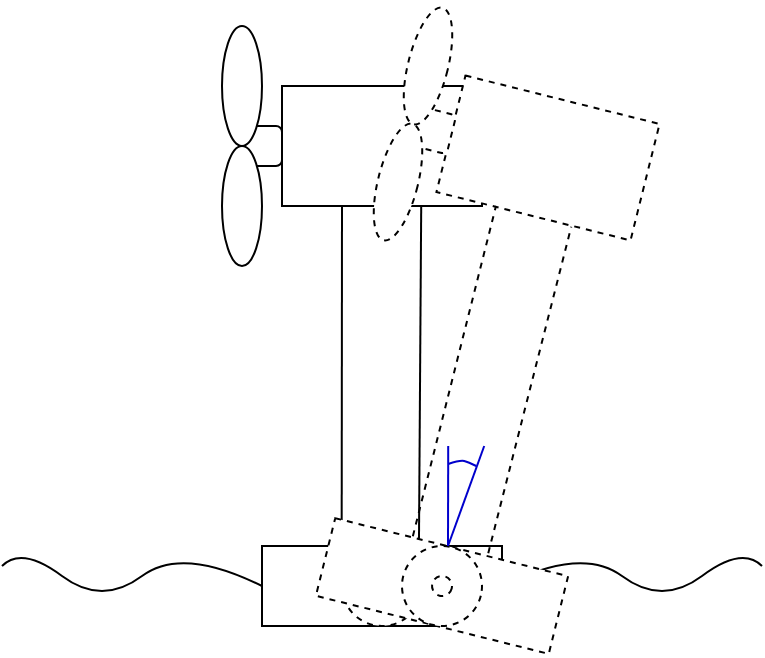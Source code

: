 <mxfile version="20.8.1" type="github"><diagram id="yzxA0IpxTii8pEKlae-4" name="Side-1"><mxGraphModel dx="983" dy="605" grid="1" gridSize="10" guides="1" tooltips="1" connect="1" arrows="1" fold="1" page="1" pageScale="1" pageWidth="827" pageHeight="1169" math="1" shadow="0"><root><mxCell id="0"/><mxCell id="1" parent="0"/><mxCell id="JgTM0zMBhbvU4f2Xm8r7-30" value="" style="curved=1;endArrow=none;html=1;rounded=0;strokeWidth=1;fontSize=12;endFill=0;" parent="1" edge="1"><mxGeometry width="50" height="50" relative="1" as="geometry"><mxPoint x="30" y="330" as="sourcePoint"/><mxPoint x="160" y="340" as="targetPoint"/><Array as="points"><mxPoint x="40" y="320"/><mxPoint x="80" y="350"/><mxPoint x="120" y="320"/></Array></mxGeometry></mxCell><mxCell id="JgTM0zMBhbvU4f2Xm8r7-31" value="" style="curved=1;endArrow=none;html=1;rounded=0;strokeWidth=1;fontSize=12;endFill=0;" parent="1" edge="1"><mxGeometry width="50" height="50" relative="1" as="geometry"><mxPoint x="280.0" y="340" as="sourcePoint"/><mxPoint x="410" y="330" as="targetPoint"/><Array as="points"><mxPoint x="320" y="320"/><mxPoint x="360" y="350"/><mxPoint x="400" y="320"/></Array></mxGeometry></mxCell><mxCell id="JgTM0zMBhbvU4f2Xm8r7-1" value="" style="rounded=0;whiteSpace=wrap;html=1;" parent="1" vertex="1"><mxGeometry x="170" y="90" width="100" height="60" as="geometry"/></mxCell><mxCell id="JgTM0zMBhbvU4f2Xm8r7-25" value="" style="endArrow=none;html=1;strokeWidth=1;rounded=0;fontSize=13;exitX=0.332;exitY=-0.016;exitDx=0;exitDy=0;exitPerimeter=0;" parent="1" source="JgTM0zMBhbvU4f2Xm8r7-26" edge="1"><mxGeometry width="50" height="50" relative="1" as="geometry"><mxPoint x="190" y="240" as="sourcePoint"/><mxPoint x="200" y="150" as="targetPoint"/></mxGeometry></mxCell><mxCell id="JgTM0zMBhbvU4f2Xm8r7-26" value="" style="rounded=0;whiteSpace=wrap;html=1;fontSize=13;" parent="1" vertex="1"><mxGeometry x="160" y="320" width="120" height="40" as="geometry"/></mxCell><mxCell id="JgTM0zMBhbvU4f2Xm8r7-27" value="" style="endArrow=none;html=1;strokeWidth=1;rounded=0;fontSize=13;entryX=0.696;entryY=1.008;entryDx=0;entryDy=0;exitX=0.654;exitY=-0.038;exitDx=0;exitDy=0;exitPerimeter=0;entryPerimeter=0;" parent="1" source="JgTM0zMBhbvU4f2Xm8r7-26" target="JgTM0zMBhbvU4f2Xm8r7-1" edge="1"><mxGeometry width="50" height="50" relative="1" as="geometry"><mxPoint x="209.84" y="329.36" as="sourcePoint"/><mxPoint x="208.5" y="160.66" as="targetPoint"/></mxGeometry></mxCell><mxCell id="JrTcrJsVLr_1SCGYKZp2-33" value="" style="ellipse;whiteSpace=wrap;html=1;aspect=fixed;dashed=1;" parent="1" vertex="1"><mxGeometry x="200" y="320" width="40" height="40" as="geometry"/></mxCell><mxCell id="JrTcrJsVLr_1SCGYKZp2-34" value="" style="rounded=1;whiteSpace=wrap;html=1;" parent="1" vertex="1"><mxGeometry x="150" y="110" width="20" height="20" as="geometry"/></mxCell><mxCell id="JrTcrJsVLr_1SCGYKZp2-35" value="" style="ellipse;whiteSpace=wrap;html=1;" parent="1" vertex="1"><mxGeometry x="140" y="120" width="20" height="60" as="geometry"/></mxCell><mxCell id="JrTcrJsVLr_1SCGYKZp2-36" value="" style="ellipse;whiteSpace=wrap;html=1;" parent="1" vertex="1"><mxGeometry x="140" y="60" width="20" height="60" as="geometry"/></mxCell><mxCell id="JrTcrJsVLr_1SCGYKZp2-37" value="" style="ellipse;whiteSpace=wrap;html=1;aspect=fixed;dashed=1;" parent="1" vertex="1"><mxGeometry x="215" y="335" width="10" height="10" as="geometry"/></mxCell><mxCell id="JrTcrJsVLr_1SCGYKZp2-40" value="" style="rounded=0;whiteSpace=wrap;html=1;rotation=14;dashed=1;" parent="1" vertex="1"><mxGeometry x="253" y="96" width="100" height="60" as="geometry"/></mxCell><mxCell id="JrTcrJsVLr_1SCGYKZp2-41" value="" style="endArrow=none;html=1;strokeWidth=1;rounded=0;fontSize=13;exitX=0.332;exitY=-0.016;exitDx=0;exitDy=0;exitPerimeter=0;dashed=1;" parent="1" source="JrTcrJsVLr_1SCGYKZp2-42" edge="1"><mxGeometry width="50" height="50" relative="1" as="geometry"><mxPoint x="245" y="235" as="sourcePoint"/><mxPoint x="277" y="150" as="targetPoint"/></mxGeometry></mxCell><mxCell id="JrTcrJsVLr_1SCGYKZp2-42" value="" style="rounded=0;whiteSpace=wrap;html=1;fontSize=13;rotation=14;dashed=1;" parent="1" vertex="1"><mxGeometry x="190" y="320" width="120" height="40" as="geometry"/></mxCell><mxCell id="JrTcrJsVLr_1SCGYKZp2-43" value="" style="endArrow=none;html=1;strokeWidth=1;rounded=0;fontSize=13;entryX=0.696;entryY=1.008;entryDx=0;entryDy=0;exitX=0.654;exitY=-0.038;exitDx=0;exitDy=0;exitPerimeter=0;entryPerimeter=0;dashed=1;" parent="1" source="JrTcrJsVLr_1SCGYKZp2-42" target="JrTcrJsVLr_1SCGYKZp2-40" edge="1"><mxGeometry width="50" height="50" relative="1" as="geometry"><mxPoint x="243" y="327" as="sourcePoint"/><mxPoint x="282" y="163" as="targetPoint"/></mxGeometry></mxCell><mxCell id="JrTcrJsVLr_1SCGYKZp2-44" value="" style="ellipse;whiteSpace=wrap;html=1;aspect=fixed;dashed=1;rotation=14;" parent="1" vertex="1"><mxGeometry x="230" y="320" width="40" height="40" as="geometry"/></mxCell><mxCell id="JrTcrJsVLr_1SCGYKZp2-45" value="" style="rounded=1;whiteSpace=wrap;html=1;rotation=14;dashed=1;" parent="1" vertex="1"><mxGeometry x="235" y="102" width="20" height="20" as="geometry"/></mxCell><mxCell id="JrTcrJsVLr_1SCGYKZp2-46" value="" style="ellipse;whiteSpace=wrap;html=1;rotation=14;dashed=1;" parent="1" vertex="1"><mxGeometry x="218" y="108" width="20" height="60" as="geometry"/></mxCell><mxCell id="JrTcrJsVLr_1SCGYKZp2-47" value="" style="ellipse;whiteSpace=wrap;html=1;rotation=14;dashed=1;" parent="1" vertex="1"><mxGeometry x="233" y="50" width="20" height="60" as="geometry"/></mxCell><mxCell id="JrTcrJsVLr_1SCGYKZp2-48" value="" style="ellipse;whiteSpace=wrap;html=1;aspect=fixed;dashed=1;rotation=14;" parent="1" vertex="1"><mxGeometry x="245" y="335" width="10" height="10" as="geometry"/></mxCell><mxCell id="JrTcrJsVLr_1SCGYKZp2-55" value="" style="endArrow=none;html=1;rounded=0;strokeColor=#0000CC;" parent="1" edge="1"><mxGeometry x="-0.198" y="-20" width="50" height="50" relative="1" as="geometry"><mxPoint x="253" y="320" as="sourcePoint"/><mxPoint x="253.11" y="270" as="targetPoint"/><mxPoint as="offset"/></mxGeometry></mxCell><mxCell id="JrTcrJsVLr_1SCGYKZp2-56" value="" style="endArrow=none;html=1;rounded=0;strokeColor=#0000CC;" parent="1" edge="1"><mxGeometry width="50" height="50" relative="1" as="geometry"><mxPoint x="253" y="320" as="sourcePoint"/><mxPoint x="271.11" y="270" as="targetPoint"/></mxGeometry></mxCell><mxCell id="JrTcrJsVLr_1SCGYKZp2-57" value="" style="curved=1;endArrow=none;html=1;rounded=0;strokeColor=#0000CC;endFill=0;" parent="1" edge="1"><mxGeometry width="50" height="50" relative="1" as="geometry"><mxPoint x="253.11" y="279" as="sourcePoint"/><mxPoint x="267.11" y="280" as="targetPoint"/><Array as="points"><mxPoint x="259.11" y="277"/><mxPoint x="263.11" y="278"/></Array></mxGeometry></mxCell></root></mxGraphModel></diagram></mxfile>